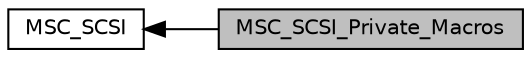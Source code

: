digraph "MSC_SCSI_Private_Macros"
{
  edge [fontname="Helvetica",fontsize="10",labelfontname="Helvetica",labelfontsize="10"];
  node [fontname="Helvetica",fontsize="10",shape=record];
  rankdir=LR;
  Node0 [label="MSC_SCSI_Private_Macros",height=0.2,width=0.4,color="black", fillcolor="grey75", style="filled", fontcolor="black"];
  Node1 [label="MSC_SCSI",height=0.2,width=0.4,color="black", fillcolor="white", style="filled",URL="$group___m_s_c___s_c_s_i.html",tooltip="Mass storage SCSI layer module. "];
  Node1->Node0 [shape=plaintext, dir="back", style="solid"];
}
